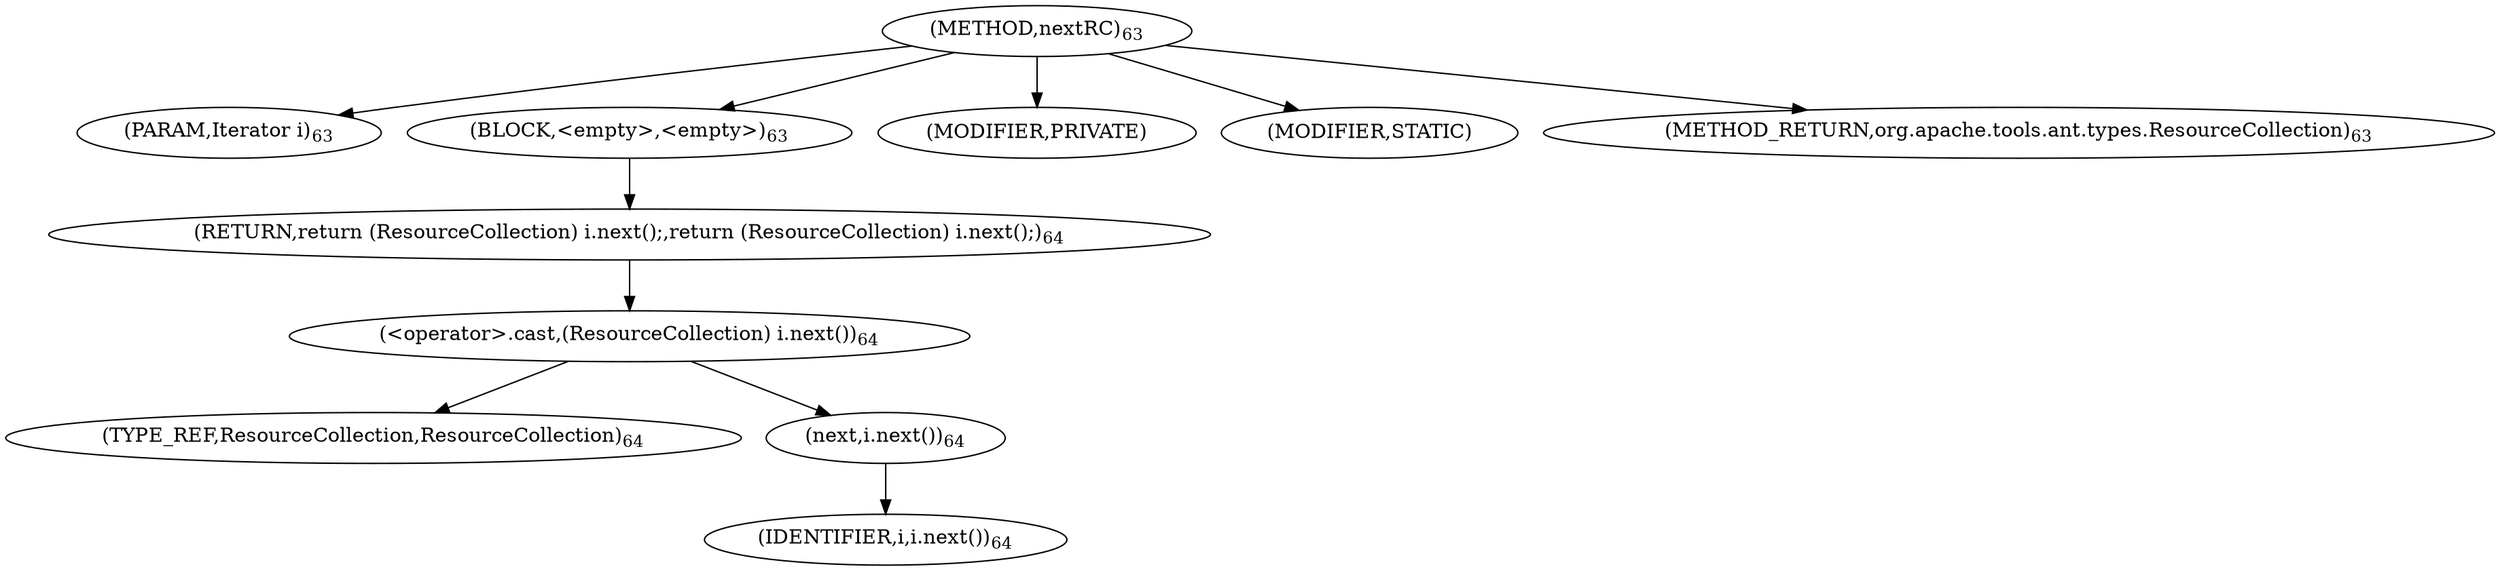 digraph "nextRC" {  
"101" [label = <(METHOD,nextRC)<SUB>63</SUB>> ]
"102" [label = <(PARAM,Iterator i)<SUB>63</SUB>> ]
"103" [label = <(BLOCK,&lt;empty&gt;,&lt;empty&gt;)<SUB>63</SUB>> ]
"104" [label = <(RETURN,return (ResourceCollection) i.next();,return (ResourceCollection) i.next();)<SUB>64</SUB>> ]
"105" [label = <(&lt;operator&gt;.cast,(ResourceCollection) i.next())<SUB>64</SUB>> ]
"106" [label = <(TYPE_REF,ResourceCollection,ResourceCollection)<SUB>64</SUB>> ]
"107" [label = <(next,i.next())<SUB>64</SUB>> ]
"108" [label = <(IDENTIFIER,i,i.next())<SUB>64</SUB>> ]
"109" [label = <(MODIFIER,PRIVATE)> ]
"110" [label = <(MODIFIER,STATIC)> ]
"111" [label = <(METHOD_RETURN,org.apache.tools.ant.types.ResourceCollection)<SUB>63</SUB>> ]
  "101" -> "102" 
  "101" -> "103" 
  "101" -> "109" 
  "101" -> "110" 
  "101" -> "111" 
  "103" -> "104" 
  "104" -> "105" 
  "105" -> "106" 
  "105" -> "107" 
  "107" -> "108" 
}
